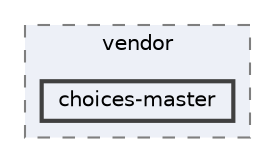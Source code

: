 digraph "public/Muse/assets/vendor/choices-master"
{
 // LATEX_PDF_SIZE
  bgcolor="transparent";
  edge [fontname=Helvetica,fontsize=10,labelfontname=Helvetica,labelfontsize=10];
  node [fontname=Helvetica,fontsize=10,shape=box,height=0.2,width=0.4];
  compound=true
  subgraph clusterdir_9fefae0eca2a2a8210e5622cdcf99cc1 {
    graph [ bgcolor="#edf0f7", pencolor="grey50", label="vendor", fontname=Helvetica,fontsize=10 style="filled,dashed", URL="dir_9fefae0eca2a2a8210e5622cdcf99cc1.html",tooltip=""]
  dir_069daf7cba39d8f6e30a18be03c7324f [label="choices-master", fillcolor="#edf0f7", color="grey25", style="filled,bold", URL="dir_069daf7cba39d8f6e30a18be03c7324f.html",tooltip=""];
  }
}

